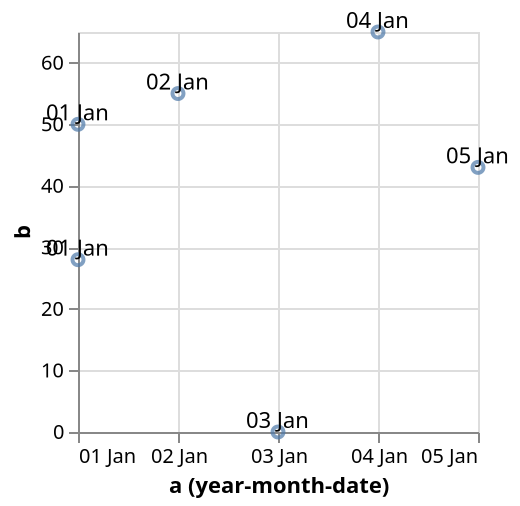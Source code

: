 {
  "$schema": "https://vega.github.io/schema/vega/v5.json",
  "background": "white",
  "padding": 5,
  "width": 200,
  "height": 200,
  "style": "cell",
  "data": [
    {
      "name": "source_0",
      "values": [
        {"a": "Jan 1, 2000", "b": 28},
        {"a": "Jan 2, 2000", "b": 55},
        {"a": "Jan 3, 2000", "b": null},
        {"a": "Jan 4, 2000", "b": 65},
        {"a": "Jan 5, 2000", "b": 43},
        {"a": null, "b": 50}
      ]
    },
    {
      "name": "data_0",
      "source": "source_0",
      "transform": [
        {"type": "formula", "expr": "toDate(datum[\"a\"])", "as": "a"},
        {
          "field": "a",
          "type": "timeunit",
          "units": ["year", "month", "date"],
          "as": ["yearmonthdate_a", "yearmonthdate_a_end"]
        }
      ]
    }
  ],
  "marks": [
    {
      "name": "layer_0_marks",
      "type": "symbol",
      "style": ["point"],
      "from": {"data": "data_0"},
      "encode": {
        "update": {
          "opacity": {"value": 0.7},
          "tooltip": {
            "signal": "{\"a (year-month-date)\": timeFormat(datum[\"yearmonthdate_a\"], '%d %b'), \"b\": format(datum[\"b\"], \"\")}"
          },
          "fill": {"value": "transparent"},
          "stroke": {"value": "#4c78a8"},
          "ariaRoleDescription": {"value": "point"},
          "description": {
            "signal": "\"a (year-month-date): \" + (timeFormat(datum[\"yearmonthdate_a\"], '%d %b')) + \"; b: \" + (format(datum[\"b\"], \"\"))"
          },
          "x": [
            {
              "test": "!isValid(datum[\"yearmonthdate_a\"]) || !isFinite(+datum[\"yearmonthdate_a\"])",
              "signal": "scale('x', domain('x')[0])"
            },
            {"scale": "x", "field": "yearmonthdate_a"}
          ],
          "y": [
            {
              "test": "!isValid(datum[\"b\"]) || !isFinite(+datum[\"b\"])",
              "scale": "y",
              "value": 0
            },
            {"scale": "y", "field": "b"}
          ]
        }
      }
    },
    {
      "name": "layer_1_marks",
      "type": "text",
      "style": ["text"],
      "from": {"data": "data_0"},
      "encode": {
        "update": {
          "baseline": {"value": "bottom"},
          "fill": {"value": "black"},
          "description": {
            "signal": "\"a (year-month-date): \" + (timeFormat(datum[\"yearmonthdate_a\"], '%d %b')) + \"; b: \" + (format(datum[\"b\"], \"\"))"
          },
          "x": [
            {
              "test": "!isValid(datum[\"yearmonthdate_a\"]) || !isFinite(+datum[\"yearmonthdate_a\"])",
              "signal": "scale('x', domain('x')[0])"
            },
            {"scale": "x", "field": "yearmonthdate_a"}
          ],
          "y": [
            {
              "test": "!isValid(datum[\"b\"]) || !isFinite(+datum[\"b\"])",
              "scale": "y",
              "value": 0
            },
            {"scale": "y", "field": "b"}
          ],
          "text": {"signal": "timeFormat(datum[\"yearmonthdate_a\"], '%d %b')"},
          "align": {"value": "center"}
        }
      }
    }
  ],
  "scales": [
    {
      "name": "x",
      "type": "time",
      "domain": {"data": "data_0", "field": "yearmonthdate_a"},
      "range": [0, {"signal": "width"}]
    },
    {
      "name": "y",
      "type": "linear",
      "domain": {"data": "data_0", "field": "b"},
      "range": [{"signal": "height"}, 0],
      "nice": true,
      "zero": true
    }
  ],
  "axes": [
    {
      "scale": "x",
      "orient": "bottom",
      "gridScale": "y",
      "grid": true,
      "tickCount": {"signal": "ceil(width/40)"},
      "tickMinStep": {
        "signal": "datetime(2001, 0, 2, 0, 0, 0, 0) - datetime(2001, 0, 1, 0, 0, 0, 0)"
      },
      "domain": false,
      "labels": false,
      "aria": false,
      "maxExtent": 0,
      "minExtent": 0,
      "ticks": false,
      "zindex": 0
    },
    {
      "scale": "y",
      "orient": "left",
      "gridScale": "x",
      "grid": true,
      "tickCount": {"signal": "ceil(height/40)"},
      "domain": false,
      "labels": false,
      "aria": false,
      "maxExtent": 0,
      "minExtent": 0,
      "ticks": false,
      "zindex": 0
    },
    {
      "scale": "x",
      "orient": "bottom",
      "grid": false,
      "title": "a (year-month-date)",
      "format": "%d %b",
      "labelFlush": true,
      "labelOverlap": true,
      "tickCount": {"signal": "ceil(width/40)"},
      "tickMinStep": {
        "signal": "datetime(2001, 0, 2, 0, 0, 0, 0) - datetime(2001, 0, 1, 0, 0, 0, 0)"
      },
      "zindex": 0
    },
    {
      "scale": "y",
      "orient": "left",
      "grid": false,
      "title": "b",
      "labelOverlap": true,
      "tickCount": {"signal": "ceil(height/40)"},
      "zindex": 0
    }
  ]
}
